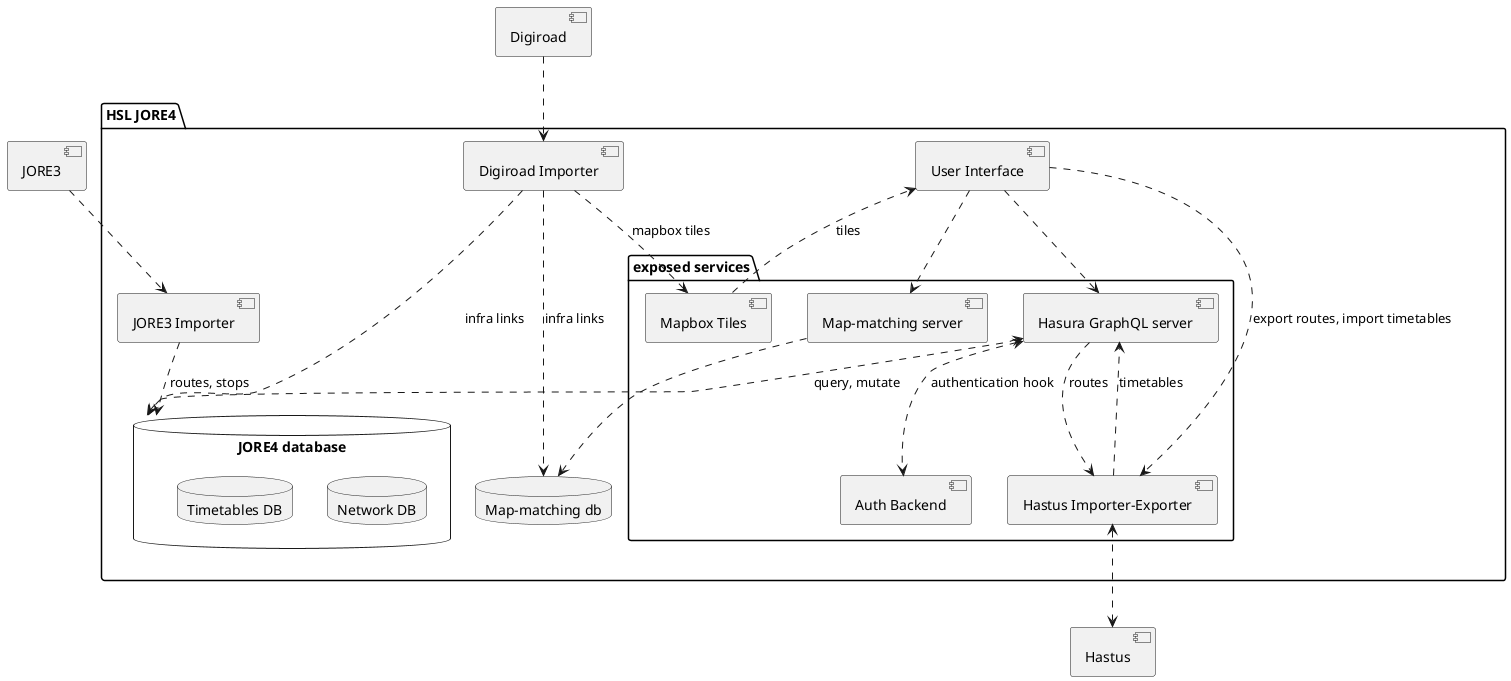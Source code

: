 @startuml Microservices

[JORE3] as JORE3

[Hastus] as Hastus

[Digiroad] as Digiroad

package "HSL JORE4" {
  [User Interface] as UI
  package "exposed services" {
    [Mapbox Tiles] as MBTiles
    [Auth Backend] as Auth
    [Hasura GraphQL server] as Hasura
    [Map-matching server] as Mapmatching
    [Hastus Importer-Exporter] as HastusService
  }
  [Digiroad Importer] as DigiroadService
  [JORE3 Importer] as Jore3Service
  database "JORE4 database" as DB {
    database "Network DB" as NetworkDB
    database "Timetables DB" as TimetablesDB
  }
  database "Map-matching db" as MapmatchingDB
}

' JORE3 flow
JORE3 ..> Jore3Service
Jore3Service ..> DB : routes, stops

' Digiroad flow
Digiroad ..> DigiroadService
DigiroadService ..> MapmatchingDB : infra links
DigiroadService ..> DB : infra links
DigiroadService ..> MBTiles : mapbox tiles
MBTiles ..> UI : tiles

' Auth flow
UI .down.> Hasura
Hasura <..> Auth : authentication hook
Hasura <..> DB : query, mutate

' Map-matching flow
UI .down.> Mapmatching
Mapmatching ..> MapmatchingDB

' Hastus flow
Hasura ..> HastusService : routes
HastusService ..> Hasura : timetables
HastusService <..> Hastus
UI ..> HastusService : export routes, import timetables


@enduml
